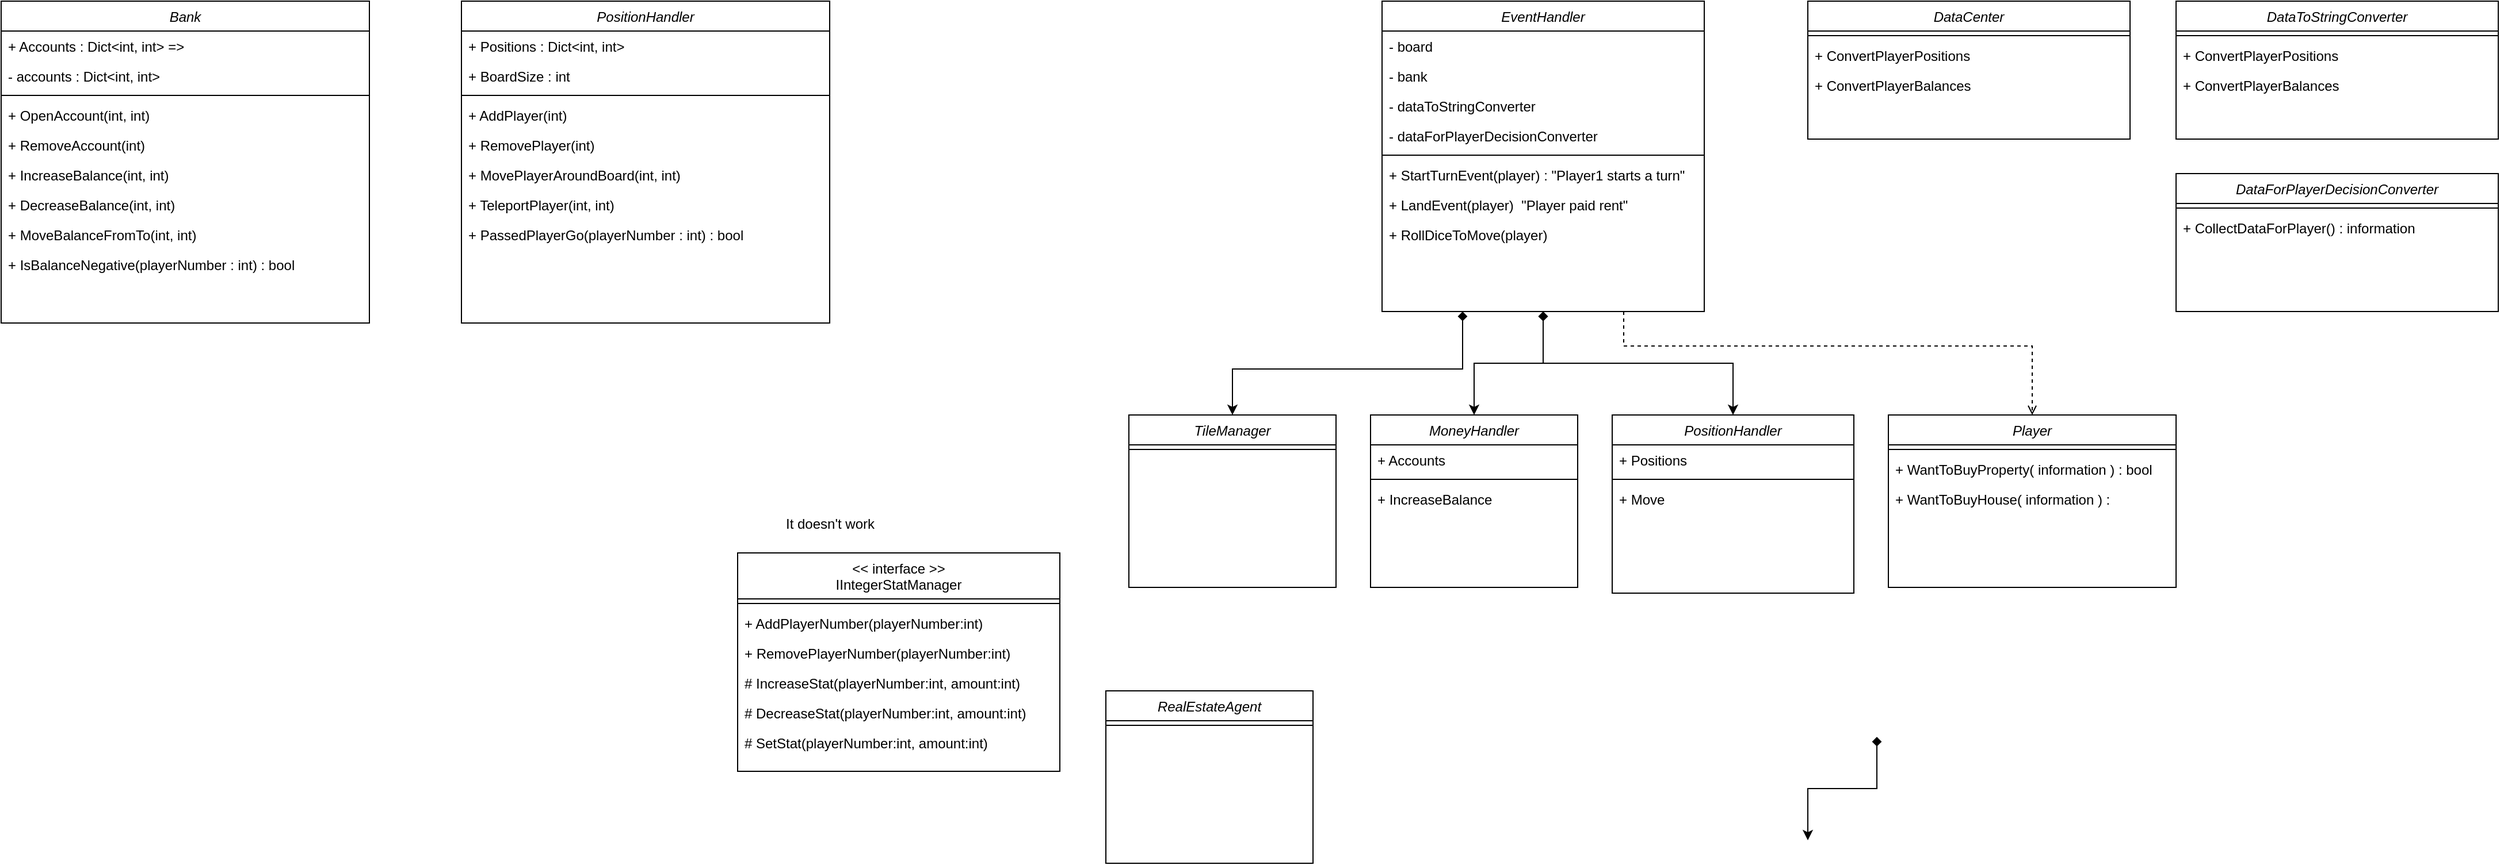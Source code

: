 <mxfile version="20.4.0" type="github">
  <diagram id="C5RBs43oDa-KdzZeNtuy" name="Page-1">
    <mxGraphModel dx="1237" dy="824" grid="1" gridSize="10" guides="1" tooltips="1" connect="1" arrows="1" fold="1" page="1" pageScale="1" pageWidth="827" pageHeight="1169" math="0" shadow="0">
      <root>
        <mxCell id="WIyWlLk6GJQsqaUBKTNV-0" />
        <mxCell id="WIyWlLk6GJQsqaUBKTNV-1" parent="WIyWlLk6GJQsqaUBKTNV-0" />
        <mxCell id="zkfFHV4jXpPFQw0GAbJ--0" value="Bank" style="swimlane;fontStyle=2;align=center;verticalAlign=top;childLayout=stackLayout;horizontal=1;startSize=26;horizontalStack=0;resizeParent=1;resizeLast=0;collapsible=1;marginBottom=0;rounded=0;shadow=0;strokeWidth=1;" parent="WIyWlLk6GJQsqaUBKTNV-1" vertex="1">
          <mxGeometry x="200" y="40" width="320" height="280" as="geometry">
            <mxRectangle x="230" y="140" width="160" height="26" as="alternateBounds" />
          </mxGeometry>
        </mxCell>
        <mxCell id="zkfFHV4jXpPFQw0GAbJ--3" value="+ Accounts : Dict&lt;int, int&gt; =&gt;" style="text;align=left;verticalAlign=top;spacingLeft=4;spacingRight=4;overflow=hidden;rotatable=0;points=[[0,0.5],[1,0.5]];portConstraint=eastwest;rounded=0;shadow=0;html=0;" parent="zkfFHV4jXpPFQw0GAbJ--0" vertex="1">
          <mxGeometry y="26" width="320" height="26" as="geometry" />
        </mxCell>
        <mxCell id="GQQg28dR-ruU4wjcU9G5-172" value="- accounts : Dict&lt;int, int&gt; " style="text;align=left;verticalAlign=top;spacingLeft=4;spacingRight=4;overflow=hidden;rotatable=0;points=[[0,0.5],[1,0.5]];portConstraint=eastwest;rounded=0;shadow=0;html=0;" vertex="1" parent="zkfFHV4jXpPFQw0GAbJ--0">
          <mxGeometry y="52" width="320" height="26" as="geometry" />
        </mxCell>
        <mxCell id="zkfFHV4jXpPFQw0GAbJ--4" value="" style="line;html=1;strokeWidth=1;align=left;verticalAlign=middle;spacingTop=-1;spacingLeft=3;spacingRight=3;rotatable=0;labelPosition=right;points=[];portConstraint=eastwest;" parent="zkfFHV4jXpPFQw0GAbJ--0" vertex="1">
          <mxGeometry y="78" width="320" height="8" as="geometry" />
        </mxCell>
        <mxCell id="zkfFHV4jXpPFQw0GAbJ--5" value="+ OpenAccount(int, int)" style="text;align=left;verticalAlign=top;spacingLeft=4;spacingRight=4;overflow=hidden;rotatable=0;points=[[0,0.5],[1,0.5]];portConstraint=eastwest;" parent="zkfFHV4jXpPFQw0GAbJ--0" vertex="1">
          <mxGeometry y="86" width="320" height="26" as="geometry" />
        </mxCell>
        <mxCell id="GQQg28dR-ruU4wjcU9G5-17" value="+ RemoveAccount(int)" style="text;align=left;verticalAlign=top;spacingLeft=4;spacingRight=4;overflow=hidden;rotatable=0;points=[[0,0.5],[1,0.5]];portConstraint=eastwest;" vertex="1" parent="zkfFHV4jXpPFQw0GAbJ--0">
          <mxGeometry y="112" width="320" height="26" as="geometry" />
        </mxCell>
        <mxCell id="GQQg28dR-ruU4wjcU9G5-18" value="+ IncreaseBalance(int, int)" style="text;align=left;verticalAlign=top;spacingLeft=4;spacingRight=4;overflow=hidden;rotatable=0;points=[[0,0.5],[1,0.5]];portConstraint=eastwest;" vertex="1" parent="zkfFHV4jXpPFQw0GAbJ--0">
          <mxGeometry y="138" width="320" height="26" as="geometry" />
        </mxCell>
        <mxCell id="GQQg28dR-ruU4wjcU9G5-19" value="+ DecreaseBalance(int, int)" style="text;align=left;verticalAlign=top;spacingLeft=4;spacingRight=4;overflow=hidden;rotatable=0;points=[[0,0.5],[1,0.5]];portConstraint=eastwest;" vertex="1" parent="zkfFHV4jXpPFQw0GAbJ--0">
          <mxGeometry y="164" width="320" height="26" as="geometry" />
        </mxCell>
        <mxCell id="GQQg28dR-ruU4wjcU9G5-20" value="+ MoveBalanceFromTo(int, int)" style="text;align=left;verticalAlign=top;spacingLeft=4;spacingRight=4;overflow=hidden;rotatable=0;points=[[0,0.5],[1,0.5]];portConstraint=eastwest;" vertex="1" parent="zkfFHV4jXpPFQw0GAbJ--0">
          <mxGeometry y="190" width="320" height="26" as="geometry" />
        </mxCell>
        <mxCell id="GQQg28dR-ruU4wjcU9G5-21" value="+ IsBalanceNegative(playerNumber : int) : bool" style="text;align=left;verticalAlign=top;spacingLeft=4;spacingRight=4;overflow=hidden;rotatable=0;points=[[0,0.5],[1,0.5]];portConstraint=eastwest;" vertex="1" parent="zkfFHV4jXpPFQw0GAbJ--0">
          <mxGeometry y="216" width="320" height="26" as="geometry" />
        </mxCell>
        <mxCell id="GQQg28dR-ruU4wjcU9G5-22" value="PositionHandler" style="swimlane;fontStyle=2;align=center;verticalAlign=top;childLayout=stackLayout;horizontal=1;startSize=26;horizontalStack=0;resizeParent=1;resizeLast=0;collapsible=1;marginBottom=0;rounded=0;shadow=0;strokeWidth=1;" vertex="1" parent="WIyWlLk6GJQsqaUBKTNV-1">
          <mxGeometry x="600" y="40" width="320" height="280" as="geometry">
            <mxRectangle x="230" y="140" width="160" height="26" as="alternateBounds" />
          </mxGeometry>
        </mxCell>
        <mxCell id="GQQg28dR-ruU4wjcU9G5-24" value="+ Positions : Dict&lt;int, int&gt;" style="text;align=left;verticalAlign=top;spacingLeft=4;spacingRight=4;overflow=hidden;rotatable=0;points=[[0,0.5],[1,0.5]];portConstraint=eastwest;rounded=0;shadow=0;html=0;" vertex="1" parent="GQQg28dR-ruU4wjcU9G5-22">
          <mxGeometry y="26" width="320" height="26" as="geometry" />
        </mxCell>
        <mxCell id="GQQg28dR-ruU4wjcU9G5-34" value="+ BoardSize : int" style="text;align=left;verticalAlign=top;spacingLeft=4;spacingRight=4;overflow=hidden;rotatable=0;points=[[0,0.5],[1,0.5]];portConstraint=eastwest;rounded=0;shadow=0;html=0;" vertex="1" parent="GQQg28dR-ruU4wjcU9G5-22">
          <mxGeometry y="52" width="320" height="26" as="geometry" />
        </mxCell>
        <mxCell id="GQQg28dR-ruU4wjcU9G5-25" value="" style="line;html=1;strokeWidth=1;align=left;verticalAlign=middle;spacingTop=-1;spacingLeft=3;spacingRight=3;rotatable=0;labelPosition=right;points=[];portConstraint=eastwest;" vertex="1" parent="GQQg28dR-ruU4wjcU9G5-22">
          <mxGeometry y="78" width="320" height="8" as="geometry" />
        </mxCell>
        <mxCell id="GQQg28dR-ruU4wjcU9G5-26" value="+ AddPlayer(int)" style="text;align=left;verticalAlign=top;spacingLeft=4;spacingRight=4;overflow=hidden;rotatable=0;points=[[0,0.5],[1,0.5]];portConstraint=eastwest;" vertex="1" parent="GQQg28dR-ruU4wjcU9G5-22">
          <mxGeometry y="86" width="320" height="26" as="geometry" />
        </mxCell>
        <mxCell id="GQQg28dR-ruU4wjcU9G5-27" value="+ RemovePlayer(int)" style="text;align=left;verticalAlign=top;spacingLeft=4;spacingRight=4;overflow=hidden;rotatable=0;points=[[0,0.5],[1,0.5]];portConstraint=eastwest;" vertex="1" parent="GQQg28dR-ruU4wjcU9G5-22">
          <mxGeometry y="112" width="320" height="26" as="geometry" />
        </mxCell>
        <mxCell id="GQQg28dR-ruU4wjcU9G5-28" value="+ MovePlayerAroundBoard(int, int)" style="text;align=left;verticalAlign=top;spacingLeft=4;spacingRight=4;overflow=hidden;rotatable=0;points=[[0,0.5],[1,0.5]];portConstraint=eastwest;" vertex="1" parent="GQQg28dR-ruU4wjcU9G5-22">
          <mxGeometry y="138" width="320" height="26" as="geometry" />
        </mxCell>
        <mxCell id="GQQg28dR-ruU4wjcU9G5-30" value="+ TeleportPlayer(int, int)" style="text;align=left;verticalAlign=top;spacingLeft=4;spacingRight=4;overflow=hidden;rotatable=0;points=[[0,0.5],[1,0.5]];portConstraint=eastwest;" vertex="1" parent="GQQg28dR-ruU4wjcU9G5-22">
          <mxGeometry y="164" width="320" height="26" as="geometry" />
        </mxCell>
        <mxCell id="GQQg28dR-ruU4wjcU9G5-31" value="+ PassedPlayerGo(playerNumber : int) : bool" style="text;align=left;verticalAlign=top;spacingLeft=4;spacingRight=4;overflow=hidden;rotatable=0;points=[[0,0.5],[1,0.5]];portConstraint=eastwest;" vertex="1" parent="GQQg28dR-ruU4wjcU9G5-22">
          <mxGeometry y="190" width="320" height="26" as="geometry" />
        </mxCell>
        <mxCell id="GQQg28dR-ruU4wjcU9G5-39" value="&lt;&lt; interface &gt;&gt;&#xa;IIntegerStatManager" style="swimlane;fontStyle=0;align=center;verticalAlign=top;childLayout=stackLayout;horizontal=1;startSize=40;horizontalStack=0;resizeParent=1;resizeLast=0;collapsible=1;marginBottom=0;rounded=0;shadow=0;strokeWidth=1;" vertex="1" parent="WIyWlLk6GJQsqaUBKTNV-1">
          <mxGeometry x="840" y="520" width="280" height="190" as="geometry">
            <mxRectangle x="340" y="380" width="170" height="26" as="alternateBounds" />
          </mxGeometry>
        </mxCell>
        <mxCell id="GQQg28dR-ruU4wjcU9G5-40" value="" style="line;html=1;strokeWidth=1;align=left;verticalAlign=middle;spacingTop=-1;spacingLeft=3;spacingRight=3;rotatable=0;labelPosition=right;points=[];portConstraint=eastwest;" vertex="1" parent="GQQg28dR-ruU4wjcU9G5-39">
          <mxGeometry y="40" width="280" height="8" as="geometry" />
        </mxCell>
        <mxCell id="GQQg28dR-ruU4wjcU9G5-41" value="+ AddPlayerNumber(playerNumber:int)" style="text;align=left;verticalAlign=top;spacingLeft=4;spacingRight=4;overflow=hidden;rotatable=0;points=[[0,0.5],[1,0.5]];portConstraint=eastwest;" vertex="1" parent="GQQg28dR-ruU4wjcU9G5-39">
          <mxGeometry y="48" width="280" height="26" as="geometry" />
        </mxCell>
        <mxCell id="GQQg28dR-ruU4wjcU9G5-42" value="+ RemovePlayerNumber(playerNumber:int)" style="text;align=left;verticalAlign=top;spacingLeft=4;spacingRight=4;overflow=hidden;rotatable=0;points=[[0,0.5],[1,0.5]];portConstraint=eastwest;" vertex="1" parent="GQQg28dR-ruU4wjcU9G5-39">
          <mxGeometry y="74" width="280" height="26" as="geometry" />
        </mxCell>
        <mxCell id="GQQg28dR-ruU4wjcU9G5-43" value="# IncreaseStat(playerNumber:int, amount:int)" style="text;align=left;verticalAlign=top;spacingLeft=4;spacingRight=4;overflow=hidden;rotatable=0;points=[[0,0.5],[1,0.5]];portConstraint=eastwest;" vertex="1" parent="GQQg28dR-ruU4wjcU9G5-39">
          <mxGeometry y="100" width="280" height="26" as="geometry" />
        </mxCell>
        <mxCell id="GQQg28dR-ruU4wjcU9G5-44" value="# DecreaseStat(playerNumber:int, amount:int)" style="text;align=left;verticalAlign=top;spacingLeft=4;spacingRight=4;overflow=hidden;rotatable=0;points=[[0,0.5],[1,0.5]];portConstraint=eastwest;" vertex="1" parent="GQQg28dR-ruU4wjcU9G5-39">
          <mxGeometry y="126" width="280" height="26" as="geometry" />
        </mxCell>
        <mxCell id="GQQg28dR-ruU4wjcU9G5-45" value="# SetStat(playerNumber:int, amount:int)" style="text;align=left;verticalAlign=top;spacingLeft=4;spacingRight=4;overflow=hidden;rotatable=0;points=[[0,0.5],[1,0.5]];portConstraint=eastwest;" vertex="1" parent="GQQg28dR-ruU4wjcU9G5-39">
          <mxGeometry y="152" width="280" height="26" as="geometry" />
        </mxCell>
        <mxCell id="GQQg28dR-ruU4wjcU9G5-46" value="It doesn&#39;t work" style="text;html=1;align=center;verticalAlign=middle;resizable=0;points=[];autosize=1;strokeColor=none;fillColor=none;" vertex="1" parent="WIyWlLk6GJQsqaUBKTNV-1">
          <mxGeometry x="870" y="480" width="100" height="30" as="geometry" />
        </mxCell>
        <mxCell id="GQQg28dR-ruU4wjcU9G5-48" value="Player" style="swimlane;fontStyle=2;align=center;verticalAlign=top;childLayout=stackLayout;horizontal=1;startSize=26;horizontalStack=0;resizeParent=1;resizeLast=0;collapsible=1;marginBottom=0;rounded=0;shadow=0;strokeWidth=1;" vertex="1" parent="WIyWlLk6GJQsqaUBKTNV-1">
          <mxGeometry x="1840" y="400" width="250" height="150" as="geometry">
            <mxRectangle x="230" y="140" width="160" height="26" as="alternateBounds" />
          </mxGeometry>
        </mxCell>
        <mxCell id="GQQg28dR-ruU4wjcU9G5-52" value="" style="line;html=1;strokeWidth=1;align=left;verticalAlign=middle;spacingTop=-1;spacingLeft=3;spacingRight=3;rotatable=0;labelPosition=right;points=[];portConstraint=eastwest;" vertex="1" parent="GQQg28dR-ruU4wjcU9G5-48">
          <mxGeometry y="26" width="250" height="8" as="geometry" />
        </mxCell>
        <mxCell id="GQQg28dR-ruU4wjcU9G5-70" value="+ WantToBuyProperty( information ) : bool" style="text;align=left;verticalAlign=top;spacingLeft=4;spacingRight=4;overflow=hidden;rotatable=0;points=[[0,0.5],[1,0.5]];portConstraint=eastwest;rounded=0;shadow=0;html=0;" vertex="1" parent="GQQg28dR-ruU4wjcU9G5-48">
          <mxGeometry y="34" width="250" height="26" as="geometry" />
        </mxCell>
        <mxCell id="GQQg28dR-ruU4wjcU9G5-71" value="+ WantToBuyHouse( information ) : " style="text;align=left;verticalAlign=top;spacingLeft=4;spacingRight=4;overflow=hidden;rotatable=0;points=[[0,0.5],[1,0.5]];portConstraint=eastwest;rounded=0;shadow=0;html=0;" vertex="1" parent="GQQg28dR-ruU4wjcU9G5-48">
          <mxGeometry y="60" width="250" height="26" as="geometry" />
        </mxCell>
        <mxCell id="GQQg28dR-ruU4wjcU9G5-73" value="DataToStringConverter" style="swimlane;fontStyle=2;align=center;verticalAlign=top;childLayout=stackLayout;horizontal=1;startSize=26;horizontalStack=0;resizeParent=1;resizeLast=0;collapsible=1;marginBottom=0;rounded=0;shadow=0;strokeWidth=1;" vertex="1" parent="WIyWlLk6GJQsqaUBKTNV-1">
          <mxGeometry x="2090" y="40" width="280" height="120" as="geometry">
            <mxRectangle x="230" y="140" width="160" height="26" as="alternateBounds" />
          </mxGeometry>
        </mxCell>
        <mxCell id="GQQg28dR-ruU4wjcU9G5-76" value="" style="line;html=1;strokeWidth=1;align=left;verticalAlign=middle;spacingTop=-1;spacingLeft=3;spacingRight=3;rotatable=0;labelPosition=right;points=[];portConstraint=eastwest;" vertex="1" parent="GQQg28dR-ruU4wjcU9G5-73">
          <mxGeometry y="26" width="280" height="8" as="geometry" />
        </mxCell>
        <mxCell id="GQQg28dR-ruU4wjcU9G5-77" value="+ ConvertPlayerPositions" style="text;align=left;verticalAlign=top;spacingLeft=4;spacingRight=4;overflow=hidden;rotatable=0;points=[[0,0.5],[1,0.5]];portConstraint=eastwest;rounded=0;shadow=0;html=0;" vertex="1" parent="GQQg28dR-ruU4wjcU9G5-73">
          <mxGeometry y="34" width="280" height="26" as="geometry" />
        </mxCell>
        <mxCell id="GQQg28dR-ruU4wjcU9G5-151" value="+ ConvertPlayerBalances" style="text;align=left;verticalAlign=top;spacingLeft=4;spacingRight=4;overflow=hidden;rotatable=0;points=[[0,0.5],[1,0.5]];portConstraint=eastwest;rounded=0;shadow=0;html=0;" vertex="1" parent="GQQg28dR-ruU4wjcU9G5-73">
          <mxGeometry y="60" width="280" height="26" as="geometry" />
        </mxCell>
        <mxCell id="GQQg28dR-ruU4wjcU9G5-79" value="EventHandler" style="swimlane;fontStyle=2;align=center;verticalAlign=top;childLayout=stackLayout;horizontal=1;startSize=26;horizontalStack=0;resizeParent=1;resizeLast=0;collapsible=1;marginBottom=0;rounded=0;shadow=0;strokeWidth=1;" vertex="1" parent="WIyWlLk6GJQsqaUBKTNV-1">
          <mxGeometry x="1400" y="40" width="280" height="270" as="geometry">
            <mxRectangle x="230" y="140" width="160" height="26" as="alternateBounds" />
          </mxGeometry>
        </mxCell>
        <mxCell id="GQQg28dR-ruU4wjcU9G5-80" value="- board" style="text;align=left;verticalAlign=top;spacingLeft=4;spacingRight=4;overflow=hidden;rotatable=0;points=[[0,0.5],[1,0.5]];portConstraint=eastwest;" vertex="1" parent="GQQg28dR-ruU4wjcU9G5-79">
          <mxGeometry y="26" width="280" height="26" as="geometry" />
        </mxCell>
        <mxCell id="GQQg28dR-ruU4wjcU9G5-81" value="- bank" style="text;align=left;verticalAlign=top;spacingLeft=4;spacingRight=4;overflow=hidden;rotatable=0;points=[[0,0.5],[1,0.5]];portConstraint=eastwest;" vertex="1" parent="GQQg28dR-ruU4wjcU9G5-79">
          <mxGeometry y="52" width="280" height="26" as="geometry" />
        </mxCell>
        <mxCell id="GQQg28dR-ruU4wjcU9G5-85" value="- dataToStringConverter" style="text;align=left;verticalAlign=top;spacingLeft=4;spacingRight=4;overflow=hidden;rotatable=0;points=[[0,0.5],[1,0.5]];portConstraint=eastwest;" vertex="1" parent="GQQg28dR-ruU4wjcU9G5-79">
          <mxGeometry y="78" width="280" height="26" as="geometry" />
        </mxCell>
        <mxCell id="GQQg28dR-ruU4wjcU9G5-152" value="- dataForPlayerDecisionConverter" style="text;align=left;verticalAlign=top;spacingLeft=4;spacingRight=4;overflow=hidden;rotatable=0;points=[[0,0.5],[1,0.5]];portConstraint=eastwest;" vertex="1" parent="GQQg28dR-ruU4wjcU9G5-79">
          <mxGeometry y="104" width="280" height="26" as="geometry" />
        </mxCell>
        <mxCell id="GQQg28dR-ruU4wjcU9G5-82" value="" style="line;html=1;strokeWidth=1;align=left;verticalAlign=middle;spacingTop=-1;spacingLeft=3;spacingRight=3;rotatable=0;labelPosition=right;points=[];portConstraint=eastwest;" vertex="1" parent="GQQg28dR-ruU4wjcU9G5-79">
          <mxGeometry y="130" width="280" height="8" as="geometry" />
        </mxCell>
        <mxCell id="GQQg28dR-ruU4wjcU9G5-83" value="+ StartTurnEvent(player) : &quot;Player1 starts a turn&quot;" style="text;align=left;verticalAlign=top;spacingLeft=4;spacingRight=4;overflow=hidden;rotatable=0;points=[[0,0.5],[1,0.5]];portConstraint=eastwest;" vertex="1" parent="GQQg28dR-ruU4wjcU9G5-79">
          <mxGeometry y="138" width="280" height="26" as="geometry" />
        </mxCell>
        <mxCell id="GQQg28dR-ruU4wjcU9G5-84" value="+ LandEvent(player)  &quot;Player paid rent&quot;" style="text;align=left;verticalAlign=top;spacingLeft=4;spacingRight=4;overflow=hidden;rotatable=0;points=[[0,0.5],[1,0.5]];portConstraint=eastwest;" vertex="1" parent="GQQg28dR-ruU4wjcU9G5-79">
          <mxGeometry y="164" width="280" height="26" as="geometry" />
        </mxCell>
        <mxCell id="GQQg28dR-ruU4wjcU9G5-174" value="+ RollDiceToMove(player) " style="text;align=left;verticalAlign=top;spacingLeft=4;spacingRight=4;overflow=hidden;rotatable=0;points=[[0,0.5],[1,0.5]];portConstraint=eastwest;" vertex="1" parent="GQQg28dR-ruU4wjcU9G5-79">
          <mxGeometry y="190" width="280" height="26" as="geometry" />
        </mxCell>
        <mxCell id="GQQg28dR-ruU4wjcU9G5-87" value="PositionHandler" style="swimlane;fontStyle=2;align=center;verticalAlign=top;childLayout=stackLayout;horizontal=1;startSize=26;horizontalStack=0;resizeParent=1;resizeLast=0;collapsible=1;marginBottom=0;rounded=0;shadow=0;strokeWidth=1;" vertex="1" parent="WIyWlLk6GJQsqaUBKTNV-1">
          <mxGeometry x="1600" y="400" width="210" height="155" as="geometry">
            <mxRectangle x="230" y="140" width="160" height="26" as="alternateBounds" />
          </mxGeometry>
        </mxCell>
        <mxCell id="GQQg28dR-ruU4wjcU9G5-118" value="+ Positions" style="text;align=left;verticalAlign=top;spacingLeft=4;spacingRight=4;overflow=hidden;rotatable=0;points=[[0,0.5],[1,0.5]];portConstraint=eastwest;rounded=0;shadow=0;html=0;" vertex="1" parent="GQQg28dR-ruU4wjcU9G5-87">
          <mxGeometry y="26" width="210" height="26" as="geometry" />
        </mxCell>
        <mxCell id="GQQg28dR-ruU4wjcU9G5-91" value="" style="line;html=1;strokeWidth=1;align=left;verticalAlign=middle;spacingTop=-1;spacingLeft=3;spacingRight=3;rotatable=0;labelPosition=right;points=[];portConstraint=eastwest;" vertex="1" parent="GQQg28dR-ruU4wjcU9G5-87">
          <mxGeometry y="52" width="210" height="8" as="geometry" />
        </mxCell>
        <mxCell id="GQQg28dR-ruU4wjcU9G5-166" value="+ Move" style="text;align=left;verticalAlign=top;spacingLeft=4;spacingRight=4;overflow=hidden;rotatable=0;points=[[0,0.5],[1,0.5]];portConstraint=eastwest;rounded=0;shadow=0;html=0;" vertex="1" parent="GQQg28dR-ruU4wjcU9G5-87">
          <mxGeometry y="60" width="210" height="26" as="geometry" />
        </mxCell>
        <mxCell id="GQQg28dR-ruU4wjcU9G5-97" value="MoneyHandler" style="swimlane;fontStyle=2;align=center;verticalAlign=top;childLayout=stackLayout;horizontal=1;startSize=26;horizontalStack=0;resizeParent=1;resizeLast=0;collapsible=1;marginBottom=0;rounded=0;shadow=0;strokeWidth=1;" vertex="1" parent="WIyWlLk6GJQsqaUBKTNV-1">
          <mxGeometry x="1390" y="400" width="180" height="150" as="geometry">
            <mxRectangle x="230" y="140" width="160" height="26" as="alternateBounds" />
          </mxGeometry>
        </mxCell>
        <mxCell id="GQQg28dR-ruU4wjcU9G5-167" value="+ Accounts" style="text;align=left;verticalAlign=top;spacingLeft=4;spacingRight=4;overflow=hidden;rotatable=0;points=[[0,0.5],[1,0.5]];portConstraint=eastwest;rounded=0;shadow=0;html=0;" vertex="1" parent="GQQg28dR-ruU4wjcU9G5-97">
          <mxGeometry y="26" width="180" height="26" as="geometry" />
        </mxCell>
        <mxCell id="GQQg28dR-ruU4wjcU9G5-100" value="" style="line;html=1;strokeWidth=1;align=left;verticalAlign=middle;spacingTop=-1;spacingLeft=3;spacingRight=3;rotatable=0;labelPosition=right;points=[];portConstraint=eastwest;" vertex="1" parent="GQQg28dR-ruU4wjcU9G5-97">
          <mxGeometry y="52" width="180" height="8" as="geometry" />
        </mxCell>
        <mxCell id="GQQg28dR-ruU4wjcU9G5-168" value="+ IncreaseBalance" style="text;align=left;verticalAlign=top;spacingLeft=4;spacingRight=4;overflow=hidden;rotatable=0;points=[[0,0.5],[1,0.5]];portConstraint=eastwest;rounded=0;shadow=0;html=0;" vertex="1" parent="GQQg28dR-ruU4wjcU9G5-97">
          <mxGeometry y="60" width="180" height="26" as="geometry" />
        </mxCell>
        <mxCell id="GQQg28dR-ruU4wjcU9G5-108" value="" style="edgeStyle=elbowEdgeStyle;elbow=vertical;endArrow=classic;html=1;rounded=0;entryX=0.5;entryY=0;entryDx=0;entryDy=0;exitX=0.5;exitY=1;exitDx=0;exitDy=0;startArrow=diamond;startFill=1;" edge="1" parent="WIyWlLk6GJQsqaUBKTNV-1" source="GQQg28dR-ruU4wjcU9G5-79" target="GQQg28dR-ruU4wjcU9G5-97">
          <mxGeometry width="50" height="50" relative="1" as="geometry">
            <mxPoint x="1360.0" y="310" as="sourcePoint" />
            <mxPoint x="1160" y="390" as="targetPoint" />
          </mxGeometry>
        </mxCell>
        <mxCell id="GQQg28dR-ruU4wjcU9G5-109" value="" style="edgeStyle=elbowEdgeStyle;elbow=vertical;endArrow=classic;html=1;rounded=0;entryX=0.5;entryY=0;entryDx=0;entryDy=0;exitX=0.5;exitY=1;exitDx=0;exitDy=0;startArrow=diamond;startFill=1;" edge="1" parent="WIyWlLk6GJQsqaUBKTNV-1" source="GQQg28dR-ruU4wjcU9G5-79" target="GQQg28dR-ruU4wjcU9G5-87">
          <mxGeometry width="50" height="50" relative="1" as="geometry">
            <mxPoint x="1570.0" y="590" as="sourcePoint" />
            <mxPoint x="1440.0" y="690" as="targetPoint" />
          </mxGeometry>
        </mxCell>
        <mxCell id="GQQg28dR-ruU4wjcU9G5-110" value="" style="edgeStyle=elbowEdgeStyle;elbow=vertical;endArrow=open;html=1;rounded=0;exitX=0.75;exitY=1;exitDx=0;exitDy=0;startArrow=none;startFill=0;entryX=0.5;entryY=0;entryDx=0;entryDy=0;dashed=1;endFill=0;" edge="1" parent="WIyWlLk6GJQsqaUBKTNV-1" source="GQQg28dR-ruU4wjcU9G5-79" target="GQQg28dR-ruU4wjcU9G5-48">
          <mxGeometry width="50" height="50" relative="1" as="geometry">
            <mxPoint x="1660.0" y="660" as="sourcePoint" />
            <mxPoint x="1795.0" y="760" as="targetPoint" />
            <Array as="points">
              <mxPoint x="1860" y="340" />
            </Array>
          </mxGeometry>
        </mxCell>
        <mxCell id="GQQg28dR-ruU4wjcU9G5-153" value="DataForPlayerDecisionConverter" style="swimlane;fontStyle=2;align=center;verticalAlign=top;childLayout=stackLayout;horizontal=1;startSize=26;horizontalStack=0;resizeParent=1;resizeLast=0;collapsible=1;marginBottom=0;rounded=0;shadow=0;strokeWidth=1;" vertex="1" parent="WIyWlLk6GJQsqaUBKTNV-1">
          <mxGeometry x="2090" y="190" width="280" height="120" as="geometry">
            <mxRectangle x="230" y="140" width="160" height="26" as="alternateBounds" />
          </mxGeometry>
        </mxCell>
        <mxCell id="GQQg28dR-ruU4wjcU9G5-154" value="" style="line;html=1;strokeWidth=1;align=left;verticalAlign=middle;spacingTop=-1;spacingLeft=3;spacingRight=3;rotatable=0;labelPosition=right;points=[];portConstraint=eastwest;" vertex="1" parent="GQQg28dR-ruU4wjcU9G5-153">
          <mxGeometry y="26" width="280" height="8" as="geometry" />
        </mxCell>
        <mxCell id="GQQg28dR-ruU4wjcU9G5-155" value="+ CollectDataForPlayer() : information" style="text;align=left;verticalAlign=top;spacingLeft=4;spacingRight=4;overflow=hidden;rotatable=0;points=[[0,0.5],[1,0.5]];portConstraint=eastwest;rounded=0;shadow=0;html=0;" vertex="1" parent="GQQg28dR-ruU4wjcU9G5-153">
          <mxGeometry y="34" width="280" height="26" as="geometry" />
        </mxCell>
        <mxCell id="GQQg28dR-ruU4wjcU9G5-159" value="DataCenter" style="swimlane;fontStyle=2;align=center;verticalAlign=top;childLayout=stackLayout;horizontal=1;startSize=26;horizontalStack=0;resizeParent=1;resizeLast=0;collapsible=1;marginBottom=0;rounded=0;shadow=0;strokeWidth=1;" vertex="1" parent="WIyWlLk6GJQsqaUBKTNV-1">
          <mxGeometry x="1770" y="40" width="280" height="120" as="geometry">
            <mxRectangle x="230" y="140" width="160" height="26" as="alternateBounds" />
          </mxGeometry>
        </mxCell>
        <mxCell id="GQQg28dR-ruU4wjcU9G5-160" value="" style="line;html=1;strokeWidth=1;align=left;verticalAlign=middle;spacingTop=-1;spacingLeft=3;spacingRight=3;rotatable=0;labelPosition=right;points=[];portConstraint=eastwest;" vertex="1" parent="GQQg28dR-ruU4wjcU9G5-159">
          <mxGeometry y="26" width="280" height="8" as="geometry" />
        </mxCell>
        <mxCell id="GQQg28dR-ruU4wjcU9G5-161" value="+ ConvertPlayerPositions" style="text;align=left;verticalAlign=top;spacingLeft=4;spacingRight=4;overflow=hidden;rotatable=0;points=[[0,0.5],[1,0.5]];portConstraint=eastwest;rounded=0;shadow=0;html=0;" vertex="1" parent="GQQg28dR-ruU4wjcU9G5-159">
          <mxGeometry y="34" width="280" height="26" as="geometry" />
        </mxCell>
        <mxCell id="GQQg28dR-ruU4wjcU9G5-162" value="+ ConvertPlayerBalances" style="text;align=left;verticalAlign=top;spacingLeft=4;spacingRight=4;overflow=hidden;rotatable=0;points=[[0,0.5],[1,0.5]];portConstraint=eastwest;rounded=0;shadow=0;html=0;" vertex="1" parent="GQQg28dR-ruU4wjcU9G5-159">
          <mxGeometry y="60" width="280" height="26" as="geometry" />
        </mxCell>
        <mxCell id="GQQg28dR-ruU4wjcU9G5-163" value="TileManager" style="swimlane;fontStyle=2;align=center;verticalAlign=top;childLayout=stackLayout;horizontal=1;startSize=26;horizontalStack=0;resizeParent=1;resizeLast=0;collapsible=1;marginBottom=0;rounded=0;shadow=0;strokeWidth=1;" vertex="1" parent="WIyWlLk6GJQsqaUBKTNV-1">
          <mxGeometry x="1180" y="400" width="180" height="150" as="geometry">
            <mxRectangle x="230" y="140" width="160" height="26" as="alternateBounds" />
          </mxGeometry>
        </mxCell>
        <mxCell id="GQQg28dR-ruU4wjcU9G5-164" value="" style="line;html=1;strokeWidth=1;align=left;verticalAlign=middle;spacingTop=-1;spacingLeft=3;spacingRight=3;rotatable=0;labelPosition=right;points=[];portConstraint=eastwest;" vertex="1" parent="GQQg28dR-ruU4wjcU9G5-163">
          <mxGeometry y="26" width="180" height="8" as="geometry" />
        </mxCell>
        <mxCell id="GQQg28dR-ruU4wjcU9G5-165" value="" style="edgeStyle=elbowEdgeStyle;elbow=vertical;endArrow=classic;html=1;rounded=0;entryX=0.5;entryY=0;entryDx=0;entryDy=0;exitX=0.5;exitY=1;exitDx=0;exitDy=0;startArrow=diamond;startFill=1;" edge="1" parent="WIyWlLk6GJQsqaUBKTNV-1">
          <mxGeometry width="50" height="50" relative="1" as="geometry">
            <mxPoint x="1830.0" y="680" as="sourcePoint" />
            <mxPoint x="1770.0" y="770" as="targetPoint" />
          </mxGeometry>
        </mxCell>
        <mxCell id="GQQg28dR-ruU4wjcU9G5-169" value="" style="edgeStyle=elbowEdgeStyle;elbow=vertical;endArrow=classic;html=1;rounded=0;entryX=0.5;entryY=0;entryDx=0;entryDy=0;exitX=0.25;exitY=1;exitDx=0;exitDy=0;startArrow=diamond;startFill=1;" edge="1" parent="WIyWlLk6GJQsqaUBKTNV-1" source="GQQg28dR-ruU4wjcU9G5-79" target="GQQg28dR-ruU4wjcU9G5-163">
          <mxGeometry width="50" height="50" relative="1" as="geometry">
            <mxPoint x="1550.0" y="320" as="sourcePoint" />
            <mxPoint x="1490.0" y="410" as="targetPoint" />
            <Array as="points">
              <mxPoint x="1420" y="360" />
              <mxPoint x="1400" y="370" />
            </Array>
          </mxGeometry>
        </mxCell>
        <mxCell id="GQQg28dR-ruU4wjcU9G5-170" value="RealEstateAgent" style="swimlane;fontStyle=2;align=center;verticalAlign=top;childLayout=stackLayout;horizontal=1;startSize=26;horizontalStack=0;resizeParent=1;resizeLast=0;collapsible=1;marginBottom=0;rounded=0;shadow=0;strokeWidth=1;" vertex="1" parent="WIyWlLk6GJQsqaUBKTNV-1">
          <mxGeometry x="1160" y="640" width="180" height="150" as="geometry">
            <mxRectangle x="230" y="140" width="160" height="26" as="alternateBounds" />
          </mxGeometry>
        </mxCell>
        <mxCell id="GQQg28dR-ruU4wjcU9G5-171" value="" style="line;html=1;strokeWidth=1;align=left;verticalAlign=middle;spacingTop=-1;spacingLeft=3;spacingRight=3;rotatable=0;labelPosition=right;points=[];portConstraint=eastwest;" vertex="1" parent="GQQg28dR-ruU4wjcU9G5-170">
          <mxGeometry y="26" width="180" height="8" as="geometry" />
        </mxCell>
      </root>
    </mxGraphModel>
  </diagram>
</mxfile>

